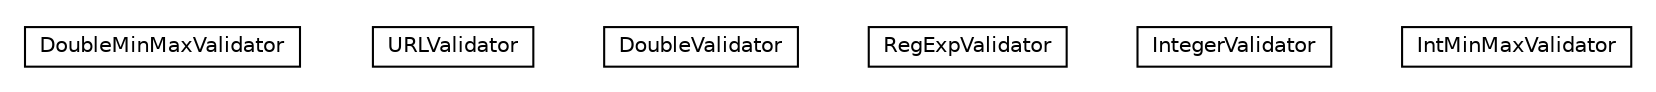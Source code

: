#!/usr/local/bin/dot
#
# Class diagram 
# Generated by UMLGraph version R5_6-24-gf6e263 (http://www.umlgraph.org/)
#

digraph G {
	edge [fontname="Helvetica",fontsize=10,labelfontname="Helvetica",labelfontsize=10];
	node [fontname="Helvetica",fontsize=10,shape=plaintext];
	nodesep=0.25;
	ranksep=0.5;
	// org.universAAL.ucc.configuration.model.validators.DoubleMinMaxValidator
	c1411521 [label=<<table title="org.universAAL.ucc.configuration.model.validators.DoubleMinMaxValidator" border="0" cellborder="1" cellspacing="0" cellpadding="2" port="p" href="./DoubleMinMaxValidator.html">
		<tr><td><table border="0" cellspacing="0" cellpadding="1">
<tr><td align="center" balign="center"> DoubleMinMaxValidator </td></tr>
		</table></td></tr>
		</table>>, URL="./DoubleMinMaxValidator.html", fontname="Helvetica", fontcolor="black", fontsize=10.0];
	// org.universAAL.ucc.configuration.model.validators.URLValidator
	c1411522 [label=<<table title="org.universAAL.ucc.configuration.model.validators.URLValidator" border="0" cellborder="1" cellspacing="0" cellpadding="2" port="p" href="./URLValidator.html">
		<tr><td><table border="0" cellspacing="0" cellpadding="1">
<tr><td align="center" balign="center"> URLValidator </td></tr>
		</table></td></tr>
		</table>>, URL="./URLValidator.html", fontname="Helvetica", fontcolor="black", fontsize=10.0];
	// org.universAAL.ucc.configuration.model.validators.DoubleValidator
	c1411523 [label=<<table title="org.universAAL.ucc.configuration.model.validators.DoubleValidator" border="0" cellborder="1" cellspacing="0" cellpadding="2" port="p" href="./DoubleValidator.html">
		<tr><td><table border="0" cellspacing="0" cellpadding="1">
<tr><td align="center" balign="center"> DoubleValidator </td></tr>
		</table></td></tr>
		</table>>, URL="./DoubleValidator.html", fontname="Helvetica", fontcolor="black", fontsize=10.0];
	// org.universAAL.ucc.configuration.model.validators.RegExpValidator
	c1411524 [label=<<table title="org.universAAL.ucc.configuration.model.validators.RegExpValidator" border="0" cellborder="1" cellspacing="0" cellpadding="2" port="p" href="./RegExpValidator.html">
		<tr><td><table border="0" cellspacing="0" cellpadding="1">
<tr><td align="center" balign="center"> RegExpValidator </td></tr>
		</table></td></tr>
		</table>>, URL="./RegExpValidator.html", fontname="Helvetica", fontcolor="black", fontsize=10.0];
	// org.universAAL.ucc.configuration.model.validators.IntegerValidator
	c1411525 [label=<<table title="org.universAAL.ucc.configuration.model.validators.IntegerValidator" border="0" cellborder="1" cellspacing="0" cellpadding="2" port="p" href="./IntegerValidator.html">
		<tr><td><table border="0" cellspacing="0" cellpadding="1">
<tr><td align="center" balign="center"> IntegerValidator </td></tr>
		</table></td></tr>
		</table>>, URL="./IntegerValidator.html", fontname="Helvetica", fontcolor="black", fontsize=10.0];
	// org.universAAL.ucc.configuration.model.validators.IntMinMaxValidator
	c1411526 [label=<<table title="org.universAAL.ucc.configuration.model.validators.IntMinMaxValidator" border="0" cellborder="1" cellspacing="0" cellpadding="2" port="p" href="./IntMinMaxValidator.html">
		<tr><td><table border="0" cellspacing="0" cellpadding="1">
<tr><td align="center" balign="center"> IntMinMaxValidator </td></tr>
		</table></td></tr>
		</table>>, URL="./IntMinMaxValidator.html", fontname="Helvetica", fontcolor="black", fontsize=10.0];
}


